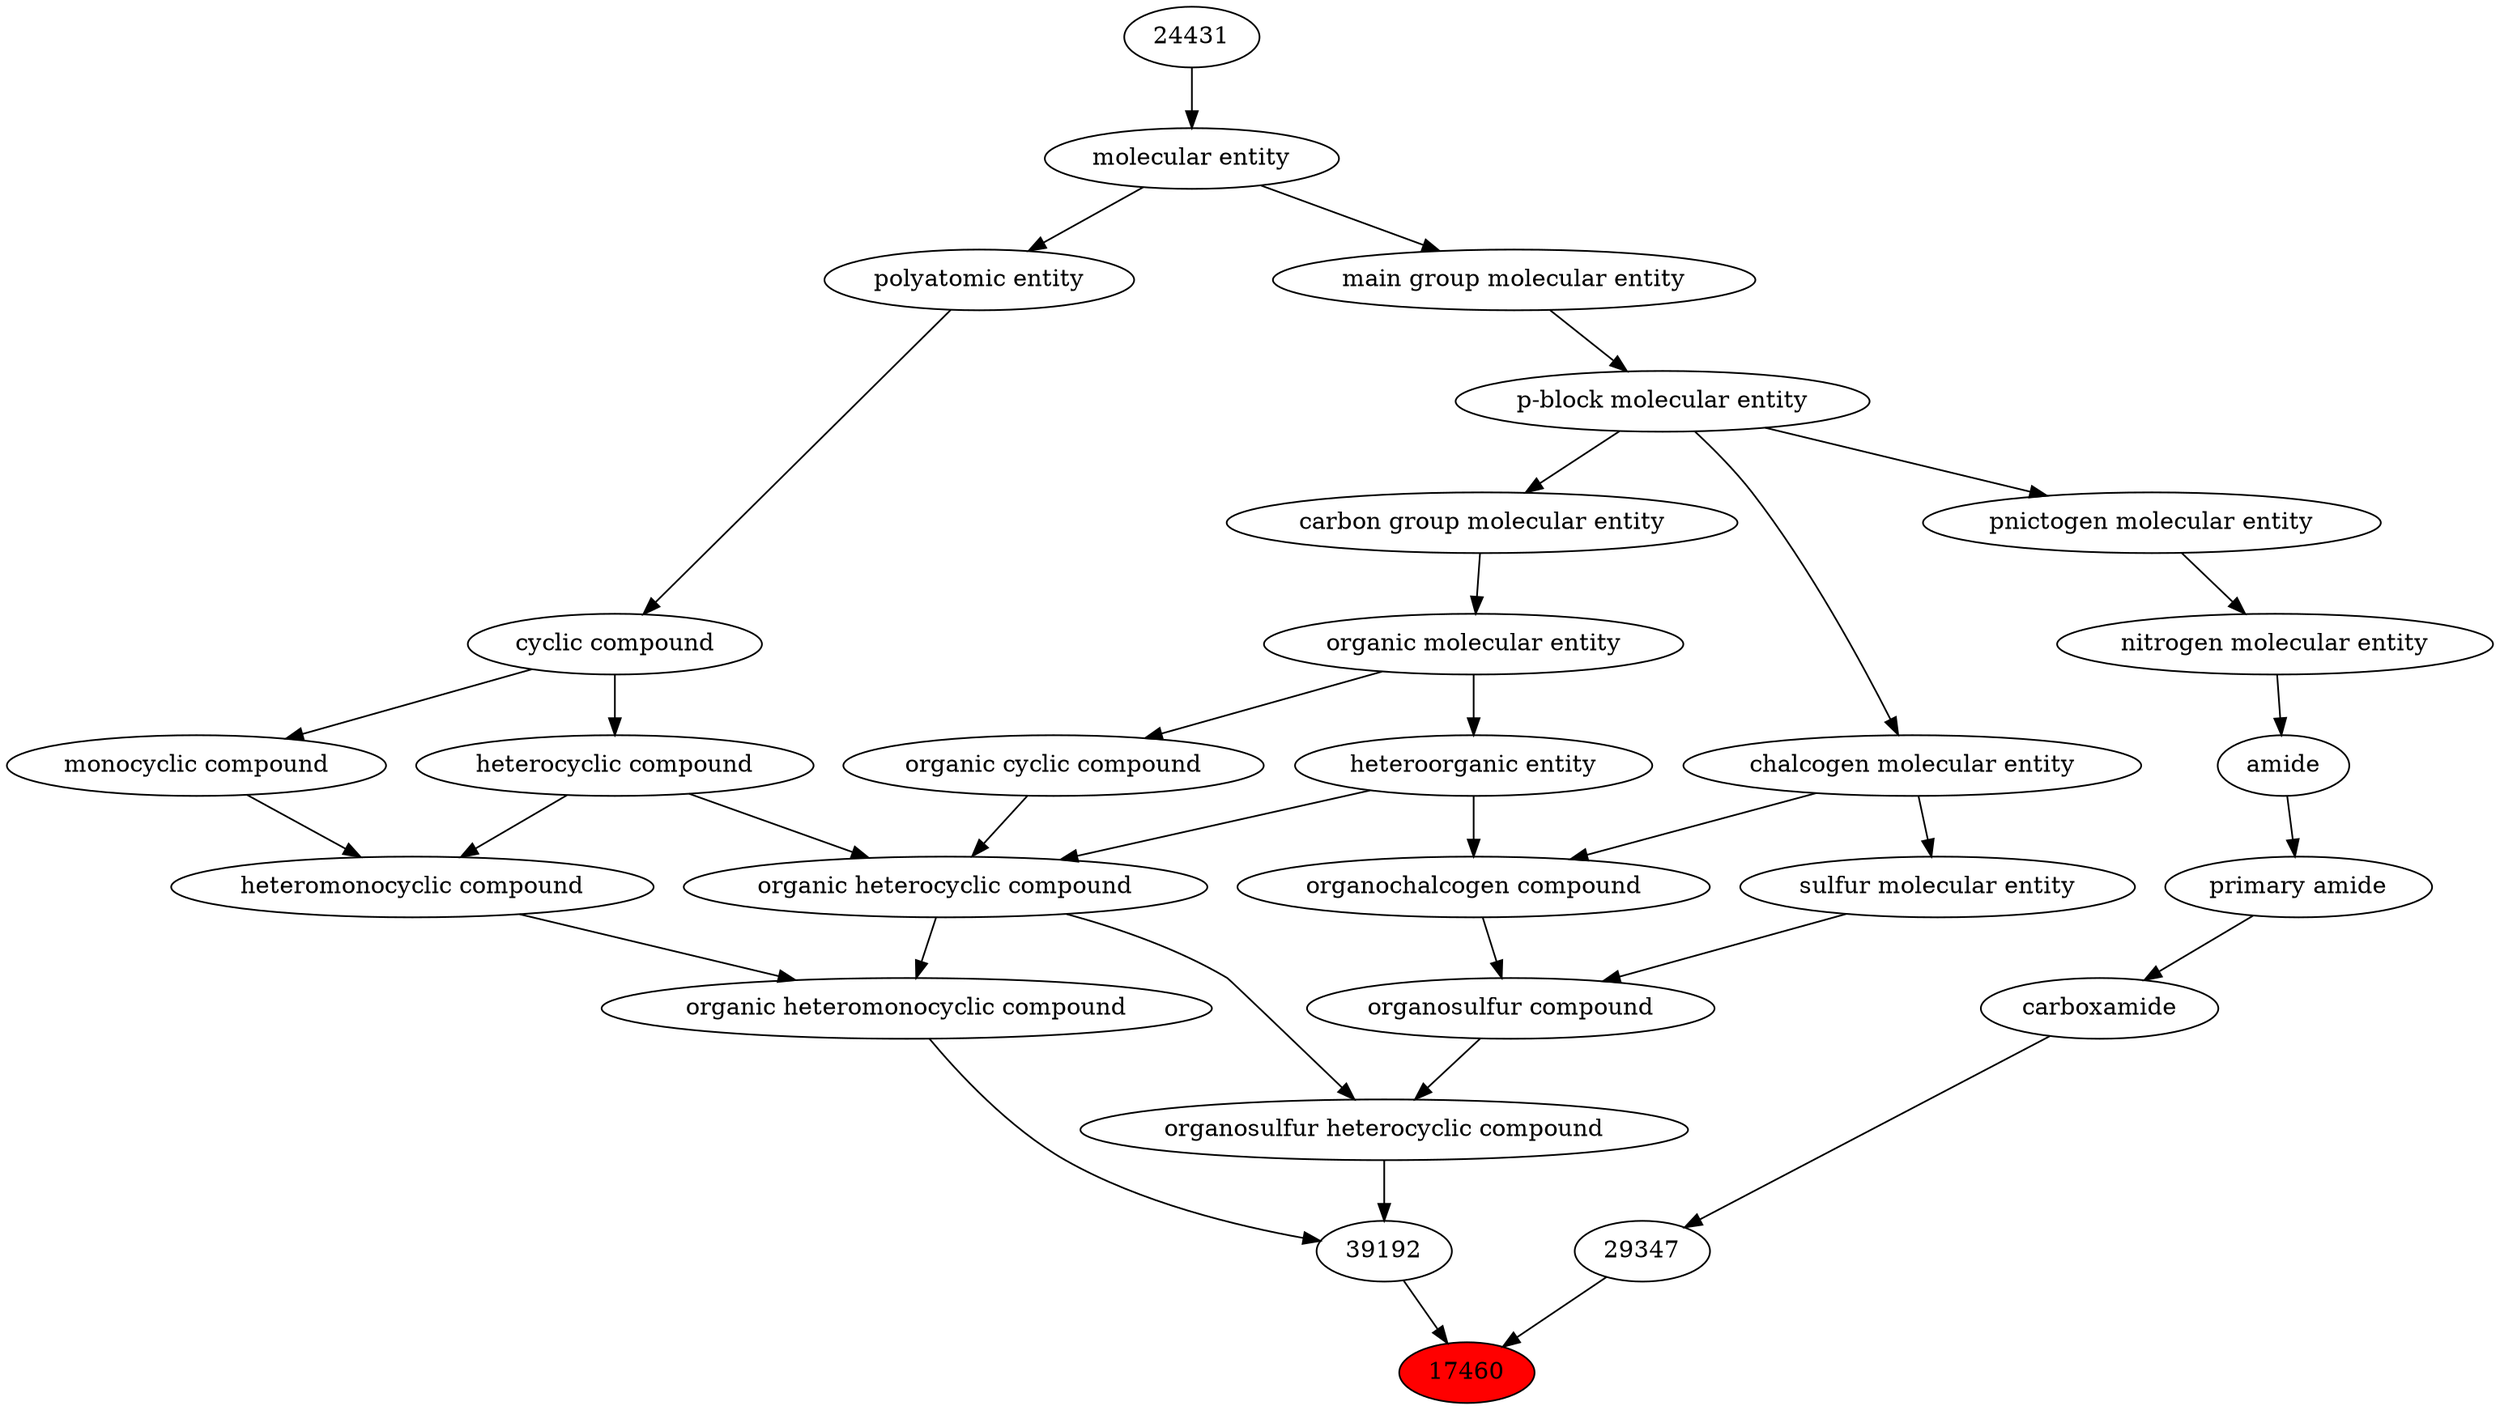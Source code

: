 digraph tree{ 
17460 [label="17460" fillcolor=red style=filled]
29347 -> 17460
39192 -> 17460
29347 [label="29347"]
37622 -> 29347
39192 [label="39192"]
25693 -> 39192
38106 -> 39192
37622 [label="carboxamide"]
33256 -> 37622
25693 [label="organic heteromonocyclic compound"]
33670 -> 25693
24532 -> 25693
38106 [label="organosulfur heterocyclic compound"]
33261 -> 38106
24532 -> 38106
33256 [label="primary amide"]
32988 -> 33256
33670 [label="heteromonocyclic compound"]
5686 -> 33670
33661 -> 33670
24532 [label="organic heterocyclic compound"]
33285 -> 24532
33832 -> 24532
5686 -> 24532
33261 [label="organosulfur compound"]
36962 -> 33261
26835 -> 33261
32988 [label="amide"]
51143 -> 32988
5686 [label="heterocyclic compound"]
33595 -> 5686
33661 [label="monocyclic compound"]
33595 -> 33661
33285 [label="heteroorganic entity"]
50860 -> 33285
33832 [label="organic cyclic compound"]
50860 -> 33832
36962 [label="organochalcogen compound"]
33285 -> 36962
33304 -> 36962
26835 [label="sulfur molecular entity"]
33304 -> 26835
51143 [label="nitrogen molecular entity"]
33302 -> 51143
33595 [label="cyclic compound"]
36357 -> 33595
50860 [label="organic molecular entity"]
33582 -> 50860
33304 [label="chalcogen molecular entity"]
33675 -> 33304
33302 [label="pnictogen molecular entity"]
33675 -> 33302
36357 [label="polyatomic entity"]
23367 -> 36357
33582 [label="carbon group molecular entity"]
33675 -> 33582
33675 [label="p-block molecular entity"]
33579 -> 33675
23367 [label="molecular entity"]
24431 -> 23367
33579 [label="main group molecular entity"]
23367 -> 33579
24431 [label="24431"]
}